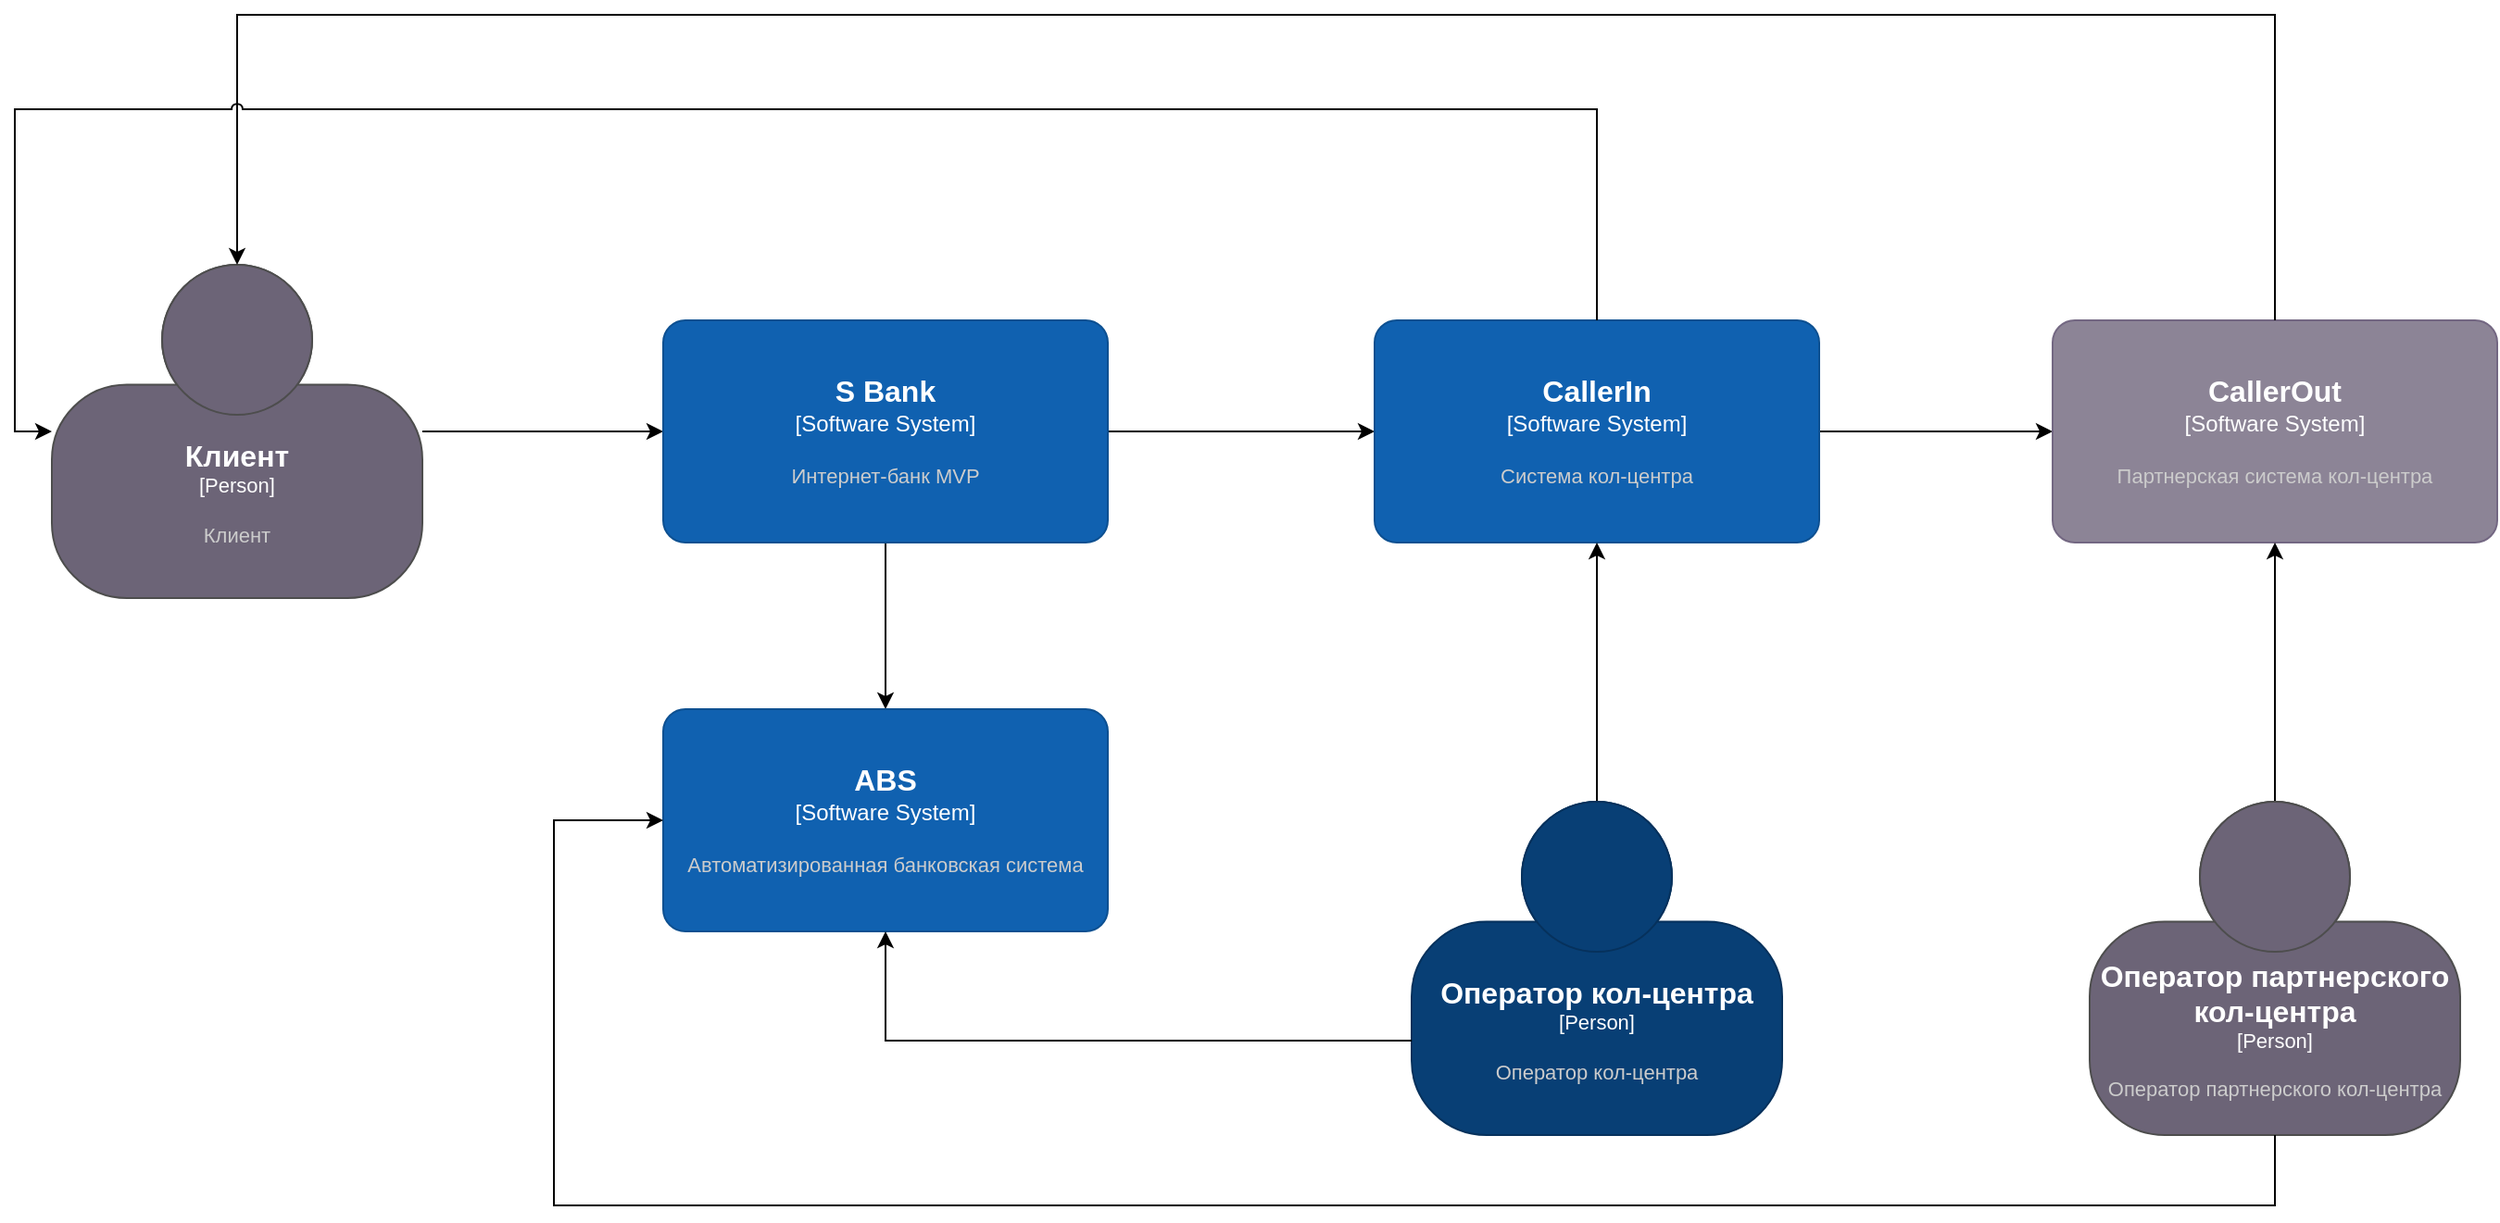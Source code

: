 <mxfile version="25.0.3" pages="2">
  <diagram id="eJgpAvIxy71V8VpdQ7yk" name="С4 Context">
    <mxGraphModel dx="2607" dy="1418" grid="0" gridSize="10" guides="1" tooltips="1" connect="1" arrows="1" fold="1" page="1" pageScale="1" pageWidth="1169" pageHeight="827" background="#ffffff" math="0" shadow="0">
      <root>
        <mxCell id="0" />
        <mxCell id="1" parent="0" />
        <mxCell id="ek_lIqK_Fj-R0odOr8nl-2" style="edgeStyle=orthogonalEdgeStyle;rounded=0;orthogonalLoop=1;jettySize=auto;html=1;" parent="1" source="AmkgMGX3RY7zs_rL6krD-1" target="ek_lIqK_Fj-R0odOr8nl-1" edge="1">
          <mxGeometry relative="1" as="geometry" />
        </mxCell>
        <object placeholders="1" c4Name="Клиент" c4Type="Person" c4Description="Клиент" label="&lt;font style=&quot;font-size: 16px&quot;&gt;&lt;b&gt;%c4Name%&lt;/b&gt;&lt;/font&gt;&lt;div&gt;[%c4Type%]&lt;/div&gt;&lt;br&gt;&lt;div&gt;&lt;font style=&quot;font-size: 11px&quot;&gt;&lt;font color=&quot;#cccccc&quot;&gt;%c4Description%&lt;/font&gt;&lt;/div&gt;" id="AmkgMGX3RY7zs_rL6krD-1">
          <mxCell style="html=1;fontSize=11;dashed=0;whiteSpace=wrap;fillColor=#6C6477;strokeColor=#4D4D4D;fontColor=#ffffff;shape=mxgraph.c4.person2;align=center;metaEdit=1;points=[[0.5,0,0],[1,0.5,0],[1,0.75,0],[0.75,1,0],[0.5,1,0],[0.25,1,0],[0,0.75,0],[0,0.5,0]];resizable=0;verticalAlign=middle;fontFamily=Helvetica;" parent="1" vertex="1">
            <mxGeometry x="920" y="270" width="200" height="180" as="geometry" />
          </mxCell>
        </object>
        <mxCell id="ek_lIqK_Fj-R0odOr8nl-4" style="edgeStyle=orthogonalEdgeStyle;rounded=0;orthogonalLoop=1;jettySize=auto;html=1;" parent="1" source="ek_lIqK_Fj-R0odOr8nl-1" target="ek_lIqK_Fj-R0odOr8nl-3" edge="1">
          <mxGeometry relative="1" as="geometry" />
        </mxCell>
        <mxCell id="31WPN2-sDb8kRXrYMl3t-5" style="edgeStyle=orthogonalEdgeStyle;rounded=0;orthogonalLoop=1;jettySize=auto;html=1;" parent="1" source="ek_lIqK_Fj-R0odOr8nl-1" target="31WPN2-sDb8kRXrYMl3t-4" edge="1">
          <mxGeometry relative="1" as="geometry" />
        </mxCell>
        <object placeholders="1" c4Name="S Bank" c4Type="Software System" c4Description="Интернет-банк MVP" label="&lt;font style=&quot;font-size: 16px&quot;&gt;&lt;b&gt;%c4Name%&lt;/b&gt;&lt;/font&gt;&lt;div&gt;[%c4Type%]&lt;/div&gt;&lt;br&gt;&lt;div&gt;&lt;font style=&quot;font-size: 11px&quot;&gt;&lt;font color=&quot;#cccccc&quot;&gt;%c4Description%&lt;/font&gt;&lt;/div&gt;" id="ek_lIqK_Fj-R0odOr8nl-1">
          <mxCell style="rounded=1;whiteSpace=wrap;html=1;labelBackgroundColor=none;fillColor=#1061B0;fontColor=#ffffff;align=center;arcSize=10;strokeColor=#0D5091;metaEdit=1;resizable=0;points=[[0.25,0,0],[0.5,0,0],[0.75,0,0],[1,0.25,0],[1,0.5,0],[1,0.75,0],[0.75,1,0],[0.5,1,0],[0.25,1,0],[0,0.75,0],[0,0.5,0],[0,0.25,0]];" parent="1" vertex="1">
            <mxGeometry x="1250" y="300" width="240" height="120" as="geometry" />
          </mxCell>
        </object>
        <mxCell id="31WPN2-sDb8kRXrYMl3t-2" style="edgeStyle=orthogonalEdgeStyle;rounded=0;orthogonalLoop=1;jettySize=auto;html=1;" parent="1" source="ek_lIqK_Fj-R0odOr8nl-3" target="31WPN2-sDb8kRXrYMl3t-1" edge="1">
          <mxGeometry relative="1" as="geometry" />
        </mxCell>
        <object placeholders="1" c4Name="CallerIn" c4Type="Software System" c4Description="Система кол-центра" label="&lt;font style=&quot;font-size: 16px&quot;&gt;&lt;b&gt;%c4Name%&lt;/b&gt;&lt;/font&gt;&lt;div&gt;[%c4Type%]&lt;/div&gt;&lt;br&gt;&lt;div&gt;&lt;font style=&quot;font-size: 11px&quot;&gt;&lt;font color=&quot;#cccccc&quot;&gt;%c4Description%&lt;/font&gt;&lt;/div&gt;" id="ek_lIqK_Fj-R0odOr8nl-3">
          <mxCell style="rounded=1;whiteSpace=wrap;html=1;labelBackgroundColor=none;fillColor=#1061B0;fontColor=#ffffff;align=center;arcSize=10;strokeColor=#0D5091;metaEdit=1;resizable=0;points=[[0.25,0,0],[0.5,0,0],[0.75,0,0],[1,0.25,0],[1,0.5,0],[1,0.75,0],[0.75,1,0],[0.5,1,0],[0.25,1,0],[0,0.75,0],[0,0.5,0],[0,0.25,0]];" parent="1" vertex="1">
            <mxGeometry x="1634" y="300" width="240" height="120" as="geometry" />
          </mxCell>
        </object>
        <object placeholders="1" c4Name="CallerOut" c4Type="Software System" c4Description="Партнерская система кол-центра" label="&lt;font style=&quot;font-size: 16px&quot;&gt;&lt;b&gt;%c4Name%&lt;/b&gt;&lt;/font&gt;&lt;div&gt;[%c4Type%]&lt;/div&gt;&lt;br&gt;&lt;div&gt;&lt;font style=&quot;font-size: 11px&quot;&gt;&lt;font color=&quot;#cccccc&quot;&gt;%c4Description%&lt;/font&gt;&lt;/div&gt;" id="31WPN2-sDb8kRXrYMl3t-1">
          <mxCell style="rounded=1;whiteSpace=wrap;html=1;labelBackgroundColor=none;fillColor=#8C8496;fontColor=#ffffff;align=center;arcSize=10;strokeColor=#736782;metaEdit=1;resizable=0;points=[[0.25,0,0],[0.5,0,0],[0.75,0,0],[1,0.25,0],[1,0.5,0],[1,0.75,0],[0.75,1,0],[0.5,1,0],[0.25,1,0],[0,0.75,0],[0,0.5,0],[0,0.25,0]];" parent="1" vertex="1">
            <mxGeometry x="2000" y="300" width="240" height="120" as="geometry" />
          </mxCell>
        </object>
        <mxCell id="31WPN2-sDb8kRXrYMl3t-3" style="edgeStyle=orthogonalEdgeStyle;rounded=0;orthogonalLoop=1;jettySize=auto;html=1;entryX=0.5;entryY=0;entryDx=0;entryDy=0;entryPerimeter=0;" parent="1" source="31WPN2-sDb8kRXrYMl3t-1" target="AmkgMGX3RY7zs_rL6krD-1" edge="1">
          <mxGeometry relative="1" as="geometry">
            <Array as="points">
              <mxPoint x="2120" y="135" />
              <mxPoint x="1020" y="135" />
            </Array>
          </mxGeometry>
        </mxCell>
        <object placeholders="1" c4Name="ABS" c4Type="Software System" c4Description="Автоматизированная банковская система" label="&lt;font style=&quot;font-size: 16px&quot;&gt;&lt;b&gt;%c4Name%&lt;/b&gt;&lt;/font&gt;&lt;div&gt;[%c4Type%]&lt;/div&gt;&lt;br&gt;&lt;div&gt;&lt;font style=&quot;font-size: 11px&quot;&gt;&lt;font color=&quot;#cccccc&quot;&gt;%c4Description%&lt;/font&gt;&lt;/div&gt;" id="31WPN2-sDb8kRXrYMl3t-4">
          <mxCell style="rounded=1;whiteSpace=wrap;html=1;labelBackgroundColor=none;fillColor=#1061B0;fontColor=#ffffff;align=center;arcSize=10;strokeColor=#0D5091;metaEdit=1;resizable=0;points=[[0.25,0,0],[0.5,0,0],[0.75,0,0],[1,0.25,0],[1,0.5,0],[1,0.75,0],[0.75,1,0],[0.5,1,0],[0.25,1,0],[0,0.75,0],[0,0.5,0],[0,0.25,0]];" parent="1" vertex="1">
            <mxGeometry x="1250" y="510" width="240" height="120" as="geometry" />
          </mxCell>
        </object>
        <mxCell id="vaJRBuLgR6r0PHMK3RCd-4" style="edgeStyle=orthogonalEdgeStyle;rounded=0;orthogonalLoop=1;jettySize=auto;html=1;" parent="1" source="vaJRBuLgR6r0PHMK3RCd-1" target="31WPN2-sDb8kRXrYMl3t-1" edge="1">
          <mxGeometry relative="1" as="geometry" />
        </mxCell>
        <object placeholders="1" c4Name="Оператор партнерского кол-центра" c4Type="Person" c4Description="Оператор партнерского кол-центра" label="&lt;font style=&quot;font-size: 16px&quot;&gt;&lt;b&gt;%c4Name%&lt;/b&gt;&lt;/font&gt;&lt;div&gt;[%c4Type%]&lt;/div&gt;&lt;br&gt;&lt;div&gt;&lt;font style=&quot;font-size: 11px&quot;&gt;&lt;font color=&quot;#cccccc&quot;&gt;%c4Description%&lt;/font&gt;&lt;/div&gt;" id="vaJRBuLgR6r0PHMK3RCd-1">
          <mxCell style="html=1;fontSize=11;dashed=0;whiteSpace=wrap;fillColor=#6C6477;strokeColor=#4D4D4D;fontColor=#ffffff;shape=mxgraph.c4.person2;align=center;metaEdit=1;points=[[0.5,0,0],[1,0.5,0],[1,0.75,0],[0.75,1,0],[0.5,1,0],[0.25,1,0],[0,0.75,0],[0,0.5,0]];resizable=0;" parent="1" vertex="1">
            <mxGeometry x="2020" y="560" width="200" height="180" as="geometry" />
          </mxCell>
        </object>
        <mxCell id="vaJRBuLgR6r0PHMK3RCd-3" style="edgeStyle=orthogonalEdgeStyle;rounded=0;orthogonalLoop=1;jettySize=auto;html=1;" parent="1" source="vaJRBuLgR6r0PHMK3RCd-2" target="ek_lIqK_Fj-R0odOr8nl-3" edge="1">
          <mxGeometry relative="1" as="geometry" />
        </mxCell>
        <object placeholders="1" c4Name="Оператор кол-центра" c4Type="Person" c4Description="Оператор кол-центра" label="&lt;font style=&quot;font-size: 16px&quot;&gt;&lt;b&gt;%c4Name%&lt;/b&gt;&lt;/font&gt;&lt;div&gt;[%c4Type%]&lt;/div&gt;&lt;br&gt;&lt;div&gt;&lt;font style=&quot;font-size: 11px&quot;&gt;&lt;font color=&quot;#cccccc&quot;&gt;%c4Description%&lt;/font&gt;&lt;/div&gt;" id="vaJRBuLgR6r0PHMK3RCd-2">
          <mxCell style="html=1;fontSize=11;dashed=0;whiteSpace=wrap;fillColor=#083F75;strokeColor=#06315C;fontColor=#ffffff;shape=mxgraph.c4.person2;align=center;metaEdit=1;points=[[0.5,0,0],[1,0.5,0],[1,0.75,0],[0.75,1,0],[0.5,1,0],[0.25,1,0],[0,0.75,0],[0,0.5,0]];resizable=0;" parent="1" vertex="1">
            <mxGeometry x="1654" y="560" width="200" height="180" as="geometry" />
          </mxCell>
        </object>
        <mxCell id="sd7b0zZXdWkLXsvbmfP5-1" style="edgeStyle=orthogonalEdgeStyle;rounded=0;orthogonalLoop=1;jettySize=auto;html=1;entryX=0;entryY=0.5;entryDx=0;entryDy=0;entryPerimeter=0;jumpStyle=arc;" edge="1" parent="1" source="ek_lIqK_Fj-R0odOr8nl-3" target="AmkgMGX3RY7zs_rL6krD-1">
          <mxGeometry relative="1" as="geometry">
            <Array as="points">
              <mxPoint x="1754" y="186" />
              <mxPoint x="900" y="186" />
              <mxPoint x="900" y="360" />
            </Array>
          </mxGeometry>
        </mxCell>
        <mxCell id="sd7b0zZXdWkLXsvbmfP5-2" style="edgeStyle=orthogonalEdgeStyle;rounded=0;orthogonalLoop=1;jettySize=auto;html=1;entryX=0.5;entryY=1;entryDx=0;entryDy=0;entryPerimeter=0;" edge="1" parent="1" source="vaJRBuLgR6r0PHMK3RCd-2" target="31WPN2-sDb8kRXrYMl3t-4">
          <mxGeometry relative="1" as="geometry">
            <Array as="points">
              <mxPoint x="1370" y="689" />
            </Array>
          </mxGeometry>
        </mxCell>
        <mxCell id="sd7b0zZXdWkLXsvbmfP5-3" style="edgeStyle=orthogonalEdgeStyle;rounded=0;orthogonalLoop=1;jettySize=auto;html=1;entryX=0;entryY=0.5;entryDx=0;entryDy=0;entryPerimeter=0;" edge="1" parent="1" source="vaJRBuLgR6r0PHMK3RCd-1" target="31WPN2-sDb8kRXrYMl3t-4">
          <mxGeometry relative="1" as="geometry">
            <Array as="points">
              <mxPoint x="2120" y="778" />
              <mxPoint x="1191" y="778" />
              <mxPoint x="1191" y="570" />
            </Array>
          </mxGeometry>
        </mxCell>
      </root>
    </mxGraphModel>
  </diagram>
  <diagram id="OMUIo602cuFMZKdUsqkr" name="C4 Container">
    <mxGraphModel dx="2049" dy="1114" grid="0" gridSize="10" guides="1" tooltips="1" connect="1" arrows="1" fold="1" page="1" pageScale="1" pageWidth="1169" pageHeight="827" background="#ffffff" math="0" shadow="0">
      <root>
        <mxCell id="0" />
        <mxCell id="1" parent="0" />
        <mxCell id="36ZMxoNLzsap-zqNa2Kt-2" value="&lt;b&gt;S Bank&lt;br&gt;Интернет банк MVP&lt;br&gt;&lt;br&gt;&lt;br&gt;&lt;br&gt;&lt;br&gt;&lt;br&gt;&lt;br&gt;&lt;br&gt;&lt;br&gt;&lt;br&gt;&lt;br&gt;&lt;br&gt;&lt;br&gt;&lt;br&gt;&lt;br&gt;&lt;br&gt;&lt;br&gt;&lt;br&gt;&lt;br&gt;&lt;br&gt;&lt;br&gt;&lt;br&gt;&lt;br&gt;&lt;br&gt;&lt;br&gt;&lt;br&gt;&lt;br&gt;&lt;br&gt;&lt;br&gt;&lt;br&gt;&lt;br&gt;&lt;br&gt;&lt;br&gt;&lt;br&gt;&lt;br&gt;&lt;/b&gt;&lt;div&gt;&lt;br&gt;&lt;/div&gt;" style="rounded=1;whiteSpace=wrap;html=1;fillColor=none;dashed=1;dashPattern=8 8;" parent="1" vertex="1">
          <mxGeometry x="380" y="90" width="630" height="560" as="geometry" />
        </mxCell>
        <mxCell id="d4BKKFeaKoIOlTn5qkE--2" value="&lt;b&gt;ABS&lt;br&gt;Автоматизированная банковская система&lt;br&gt;&lt;br&gt;&lt;br&gt;&lt;br&gt;&lt;br&gt;&lt;br&gt;&lt;br&gt;&lt;br&gt;&lt;br&gt;&lt;br&gt;&lt;br&gt;&lt;br&gt;&lt;br&gt;&lt;/b&gt;&lt;div&gt;&lt;br&gt;&lt;/div&gt;" style="rounded=1;whiteSpace=wrap;html=1;fillColor=none;dashed=1;dashPattern=8 8;" parent="1" vertex="1">
          <mxGeometry x="370" y="690" width="630" height="230" as="geometry" />
        </mxCell>
        <mxCell id="lFTZztKEGn4LAFF7qIYP-13" style="edgeStyle=orthogonalEdgeStyle;rounded=0;orthogonalLoop=1;jettySize=auto;html=1;" parent="1" source="36ZMxoNLzsap-zqNa2Kt-1" target="36ZMxoNLzsap-zqNa2Kt-3" edge="1">
          <mxGeometry relative="1" as="geometry" />
        </mxCell>
        <mxCell id="lFTZztKEGn4LAFF7qIYP-14" value="Посетил сайт" style="edgeLabel;html=1;align=center;verticalAlign=middle;resizable=0;points=[];" parent="lFTZztKEGn4LAFF7qIYP-13" vertex="1" connectable="0">
          <mxGeometry x="-0.231" y="1" relative="1" as="geometry">
            <mxPoint as="offset" />
          </mxGeometry>
        </mxCell>
        <object placeholders="1" c4Name="Клиент" c4Type="Person" c4Description="Клиент" label="&lt;font style=&quot;font-size: 16px&quot;&gt;&lt;b&gt;%c4Name%&lt;/b&gt;&lt;/font&gt;&lt;div&gt;[%c4Type%]&lt;/div&gt;&lt;br&gt;&lt;div&gt;&lt;font style=&quot;font-size: 11px&quot;&gt;&lt;font color=&quot;#cccccc&quot;&gt;%c4Description%&lt;/font&gt;&lt;/div&gt;" id="36ZMxoNLzsap-zqNa2Kt-1">
          <mxCell style="html=1;fontSize=11;dashed=0;whiteSpace=wrap;fillColor=#6C6477;strokeColor=#4D4D4D;fontColor=#ffffff;shape=mxgraph.c4.person2;align=center;metaEdit=1;points=[[0.5,0,0],[1,0.5,0],[1,0.75,0],[0.75,1,0],[0.5,1,0],[0.25,1,0],[0,0.75,0],[0,0.5,0]];resizable=0;verticalAlign=middle;fontFamily=Helvetica;" parent="1" vertex="1">
            <mxGeometry x="70" y="150" width="200" height="180" as="geometry" />
          </mxCell>
        </object>
        <mxCell id="lFTZztKEGn4LAFF7qIYP-8" style="edgeStyle=orthogonalEdgeStyle;rounded=0;orthogonalLoop=1;jettySize=auto;html=1;" parent="1" source="36ZMxoNLzsap-zqNa2Kt-3" target="gUF3Cjj0eNMBE_CDJl9e-1" edge="1">
          <mxGeometry relative="1" as="geometry" />
        </mxCell>
        <mxCell id="fx7Z8EhMk1Fwf7Ar_maL-2" value="Запрос&lt;br&gt;данных&lt;br&gt;&lt;b&gt;[REST]&lt;/b&gt;" style="edgeLabel;html=1;align=center;verticalAlign=middle;resizable=0;points=[];" parent="lFTZztKEGn4LAFF7qIYP-8" vertex="1" connectable="0">
          <mxGeometry x="-0.099" y="-1" relative="1" as="geometry">
            <mxPoint as="offset" />
          </mxGeometry>
        </mxCell>
        <mxCell id="lFTZztKEGn4LAFF7qIYP-9" style="edgeStyle=orthogonalEdgeStyle;rounded=0;orthogonalLoop=1;jettySize=auto;html=1;" parent="1" source="36ZMxoNLzsap-zqNa2Kt-3" target="gUF3Cjj0eNMBE_CDJl9e-2" edge="1">
          <mxGeometry relative="1" as="geometry" />
        </mxCell>
        <mxCell id="fx7Z8EhMk1Fwf7Ar_maL-3" value="Запрос&lt;br&gt;данных&lt;br&gt;&lt;b&gt;[REST]&lt;/b&gt;" style="edgeLabel;html=1;align=center;verticalAlign=middle;resizable=0;points=[];" parent="lFTZztKEGn4LAFF7qIYP-9" vertex="1" connectable="0">
          <mxGeometry x="-0.388" relative="1" as="geometry">
            <mxPoint as="offset" />
          </mxGeometry>
        </mxCell>
        <object placeholders="1" c4Name="s-bank-web" c4Type="Container" c4Technology="ASP.NET MVC 4.5 (View)" c4Description="Веб-приложение" label="&lt;font style=&quot;font-size: 16px&quot;&gt;&lt;b&gt;%c4Name%&lt;/b&gt;&lt;/font&gt;&lt;div&gt;[%c4Type%:&amp;nbsp;%c4Technology%]&lt;/div&gt;&lt;br&gt;&lt;div&gt;&lt;font style=&quot;font-size: 11px&quot;&gt;&lt;font color=&quot;#E6E6E6&quot;&gt;%c4Description%&lt;/font&gt;&lt;/div&gt;" id="36ZMxoNLzsap-zqNa2Kt-3">
          <mxCell style="shape=mxgraph.c4.webBrowserContainer2;whiteSpace=wrap;html=1;boundedLbl=1;rounded=0;labelBackgroundColor=none;strokeColor=#118ACD;fillColor=#23A2D9;strokeColor=#118ACD;strokeColor2=#0E7DAD;fontSize=12;fontColor=#ffffff;align=center;metaEdit=1;points=[[0.5,0,0],[1,0.25,0],[1,0.5,0],[1,0.75,0],[0.5,1,0],[0,0.75,0],[0,0.5,0],[0,0.25,0]];resizable=0;" parent="1" vertex="1">
            <mxGeometry x="410" y="160" width="240" height="160" as="geometry" />
          </mxCell>
        </object>
        <mxCell id="lFTZztKEGn4LAFF7qIYP-7" style="edgeStyle=orthogonalEdgeStyle;rounded=0;orthogonalLoop=1;jettySize=auto;html=1;" parent="1" source="gUF3Cjj0eNMBE_CDJl9e-1" target="d4BKKFeaKoIOlTn5qkE--1" edge="1">
          <mxGeometry relative="1" as="geometry" />
        </mxCell>
        <mxCell id="lFTZztKEGn4LAFF7qIYP-11" style="edgeStyle=orthogonalEdgeStyle;rounded=0;orthogonalLoop=1;jettySize=auto;html=1;entryX=0.5;entryY=0;entryDx=0;entryDy=0;entryPerimeter=0;" parent="1" source="gUF3Cjj0eNMBE_CDJl9e-1" target="d4BKKFeaKoIOlTn5qkE--6" edge="1">
          <mxGeometry relative="1" as="geometry">
            <Array as="points">
              <mxPoint x="1050" y="280" />
              <mxPoint x="1050" y="670" />
              <mxPoint x="870" y="670" />
            </Array>
          </mxGeometry>
        </mxCell>
        <mxCell id="TA6mo7S64TYb2kDHvBJo-2" value="Запрос&lt;br&gt;&lt;b&gt;[JDBC]&lt;/b&gt;" style="edgeLabel;html=1;align=center;verticalAlign=middle;resizable=0;points=[];" parent="lFTZztKEGn4LAFF7qIYP-11" vertex="1" connectable="0">
          <mxGeometry x="-0.299" relative="1" as="geometry">
            <mxPoint as="offset" />
          </mxGeometry>
        </mxCell>
        <object placeholders="1" c4Name="s-bank-app" c4Type="Container" c4Technology="ASP.NET MVC 4.5" c4Description="Интернет-банк" label="&lt;font style=&quot;font-size: 16px&quot;&gt;&lt;b&gt;%c4Name%&lt;/b&gt;&lt;/font&gt;&lt;div&gt;[%c4Type%: %c4Technology%]&lt;/div&gt;&lt;br&gt;&lt;div&gt;&lt;font style=&quot;font-size: 11px&quot;&gt;&lt;font color=&quot;#E6E6E6&quot;&gt;%c4Description%&lt;/font&gt;&lt;/div&gt;" id="gUF3Cjj0eNMBE_CDJl9e-1">
          <mxCell style="rounded=1;whiteSpace=wrap;html=1;fontSize=11;labelBackgroundColor=none;fillColor=#23A2D9;fontColor=#ffffff;align=center;arcSize=10;strokeColor=#0E7DAD;metaEdit=1;resizable=0;points=[[0.25,0,0],[0.5,0,0],[0.75,0,0],[1,0.25,0],[1,0.5,0],[1,0.75,0],[0.75,1,0],[0.5,1,0],[0.25,1,0],[0,0.75,0],[0,0.5,0],[0,0.25,0]];" parent="1" vertex="1">
            <mxGeometry x="730" y="180" width="240" height="120" as="geometry" />
          </mxCell>
        </object>
        <object placeholders="1" c4Name="s-bank-mvp-app" c4Type="Container" c4Technology="ASP.NET MVC 4.5" c4Description="MVP функционал" label="&lt;font style=&quot;font-size: 16px&quot;&gt;&lt;b&gt;%c4Name%&lt;/b&gt;&lt;/font&gt;&lt;div&gt;[%c4Type%: %c4Technology%]&lt;/div&gt;&lt;br&gt;&lt;div&gt;&lt;font style=&quot;font-size: 11px&quot;&gt;&lt;font color=&quot;#E6E6E6&quot;&gt;%c4Description%&lt;/font&gt;&lt;/div&gt;" id="gUF3Cjj0eNMBE_CDJl9e-2">
          <mxCell style="rounded=1;whiteSpace=wrap;html=1;fontSize=11;labelBackgroundColor=none;fillColor=#23A2D9;fontColor=#ffffff;align=center;arcSize=10;strokeColor=#0E7DAD;metaEdit=1;resizable=0;points=[[0.25,0,0],[0.5,0,0],[0.75,0,0],[1,0.25,0],[1,0.5,0],[1,0.75,0],[0.75,1,0],[0.5,1,0],[0.25,1,0],[0,0.75,0],[0,0.5,0],[0,0.25,0]];" parent="1" vertex="1">
            <mxGeometry x="410" y="460" width="240" height="120" as="geometry" />
          </mxCell>
        </object>
        <object placeholders="1" c4Name="s-bank-db" c4Type="Container" c4Technology="MS SQL" c4Description="База данных S Bank" label="&lt;font style=&quot;font-size: 14px&quot;&gt;&lt;b&gt;%c4Name%&lt;/b&gt;&lt;/font&gt;&lt;div&gt;[%c4Type%:&amp;nbsp;%c4Technology%]&lt;/div&gt;&lt;br&gt;&lt;div&gt;&lt;font style=&quot;font-size: 11px&quot;&gt;&lt;font color=&quot;#E6E6E6&quot;&gt;%c4Description%&lt;/font&gt;&lt;/div&gt;" id="d4BKKFeaKoIOlTn5qkE--1">
          <mxCell style="shape=cylinder3;size=15;whiteSpace=wrap;html=1;boundedLbl=1;rounded=0;labelBackgroundColor=none;fillColor=#23A2D9;fontSize=12;fontColor=#ffffff;align=center;strokeColor=#0E7DAD;metaEdit=1;points=[[0.5,0,0],[1,0.25,0],[1,0.5,0],[1,0.75,0],[0.5,1,0],[0,0.75,0],[0,0.5,0],[0,0.25,0]];resizable=0;" parent="1" vertex="1">
            <mxGeometry x="730" y="460" width="240" height="120" as="geometry" />
          </mxCell>
        </object>
        <object placeholders="1" c4Name="abs-monolith-app" c4Type="Container" c4Technology="Container: Delphi" c4Description="Автоматизированная банковская система (монолит)" label="&lt;font style=&quot;font-size: 16px&quot;&gt;&lt;b&gt;%c4Name%&lt;/b&gt;&lt;/font&gt;&lt;div&gt;[%c4Type%: %c4Technology%]&lt;/div&gt;&lt;br&gt;&lt;div&gt;&lt;font style=&quot;font-size: 11px&quot;&gt;&lt;font color=&quot;#E6E6E6&quot;&gt;%c4Description%&lt;/font&gt;&lt;/div&gt;" id="d4BKKFeaKoIOlTn5qkE--5">
          <mxCell style="rounded=1;whiteSpace=wrap;html=1;fontSize=11;labelBackgroundColor=none;fillColor=#23A2D9;fontColor=#ffffff;align=center;arcSize=10;strokeColor=#0E7DAD;metaEdit=1;resizable=0;points=[[0.25,0,0],[0.5,0,0],[0.75,0,0],[1,0.25,0],[1,0.5,0],[1,0.75,0],[0.75,1,0],[0.5,1,0],[0.25,1,0],[0,0.75,0],[0,0.5,0],[0,0.25,0]];" parent="1" vertex="1">
            <mxGeometry x="410" y="770" width="240" height="120" as="geometry" />
          </mxCell>
        </object>
        <object placeholders="1" c4Name="abs-monolith-db" c4Type="Container" c4Technology="Oracle DB" c4Description="База данных для АБС" label="&lt;font style=&quot;font-size: 14px&quot;&gt;&lt;b&gt;%c4Name%&lt;/b&gt;&lt;/font&gt;&lt;div&gt;[%c4Type%:&amp;nbsp;%c4Technology%]&lt;/div&gt;&lt;br&gt;&lt;div&gt;&lt;font style=&quot;font-size: 11px&quot;&gt;&lt;font color=&quot;#E6E6E6&quot;&gt;%c4Description%&lt;/font&gt;&lt;/div&gt;" id="d4BKKFeaKoIOlTn5qkE--6">
          <mxCell style="shape=cylinder3;size=15;whiteSpace=wrap;html=1;boundedLbl=1;rounded=0;labelBackgroundColor=none;fillColor=#23A2D9;fontSize=12;fontColor=#ffffff;align=center;strokeColor=#0E7DAD;metaEdit=1;points=[[0.5,0,0],[1,0.25,0],[1,0.5,0],[1,0.75,0],[0.5,1,0],[0,0.75,0],[0,0.5,0],[0,0.25,0]];resizable=0;" parent="1" vertex="1">
            <mxGeometry x="750" y="770" width="240" height="120" as="geometry" />
          </mxCell>
        </object>
        <mxCell id="lFTZztKEGn4LAFF7qIYP-6" style="edgeStyle=orthogonalEdgeStyle;rounded=0;orthogonalLoop=1;jettySize=auto;html=1;" parent="1" source="N4rdnIkBMITADrK4KZKK-1" target="gUF3Cjj0eNMBE_CDJl9e-1" edge="1">
          <mxGeometry relative="1" as="geometry" />
        </mxCell>
        <mxCell id="Tgi0bcWMy9gQJKvnz2Tk-1" value="Запрос &lt;br&gt;для нотификации&lt;br&gt;&lt;b&gt;[REST]&lt;/b&gt;" style="edgeLabel;html=1;align=center;verticalAlign=middle;resizable=0;points=[];" parent="lFTZztKEGn4LAFF7qIYP-6" vertex="1" connectable="0">
          <mxGeometry x="0.187" y="-2" relative="1" as="geometry">
            <mxPoint as="offset" />
          </mxGeometry>
        </mxCell>
        <object placeholders="1" c4Name="CallerIn" c4Type="Software System" c4Description="Система кол-центра" label="&lt;font style=&quot;font-size: 16px&quot;&gt;&lt;b&gt;%c4Name%&lt;/b&gt;&lt;/font&gt;&lt;div&gt;[%c4Type%]&lt;/div&gt;&lt;br&gt;&lt;div&gt;&lt;font style=&quot;font-size: 11px&quot;&gt;&lt;font color=&quot;#cccccc&quot;&gt;%c4Description%&lt;/font&gt;&lt;/div&gt;" id="N4rdnIkBMITADrK4KZKK-1">
          <mxCell style="rounded=1;whiteSpace=wrap;html=1;labelBackgroundColor=none;fillColor=#1061B0;fontColor=#ffffff;align=center;arcSize=10;strokeColor=#0D5091;metaEdit=1;resizable=0;points=[[0.25,0,0],[0.5,0,0],[0.75,0,0],[1,0.25,0],[1,0.5,0],[1,0.75,0],[0.75,1,0],[0.5,1,0],[0.25,1,0],[0,0.75,0],[0,0.5,0],[0,0.25,0]];" parent="1" vertex="1">
            <mxGeometry x="1080" y="180" width="240" height="120" as="geometry" />
          </mxCell>
        </object>
        <object placeholders="1" c4Name="CallerOut" c4Type="Software System" c4Description="Партнерская система кол-центра" label="&lt;font style=&quot;font-size: 16px&quot;&gt;&lt;b&gt;%c4Name%&lt;/b&gt;&lt;/font&gt;&lt;div&gt;[%c4Type%]&lt;/div&gt;&lt;br&gt;&lt;div&gt;&lt;font style=&quot;font-size: 11px&quot;&gt;&lt;font color=&quot;#cccccc&quot;&gt;%c4Description%&lt;/font&gt;&lt;/div&gt;" id="N4rdnIkBMITADrK4KZKK-2">
          <mxCell style="rounded=1;whiteSpace=wrap;html=1;labelBackgroundColor=none;fillColor=#8C8496;fontColor=#ffffff;align=center;arcSize=10;strokeColor=#736782;metaEdit=1;resizable=0;points=[[0.25,0,0],[0.5,0,0],[0.75,0,0],[1,0.25,0],[1,0.5,0],[1,0.75,0],[0.75,1,0],[0.5,1,0],[0.25,1,0],[0,0.75,0],[0,0.5,0],[0,0.25,0]];" parent="1" vertex="1">
            <mxGeometry x="1722" y="180" width="240" height="120" as="geometry" />
          </mxCell>
        </object>
        <mxCell id="lFTZztKEGn4LAFF7qIYP-4" style="edgeStyle=orthogonalEdgeStyle;rounded=0;orthogonalLoop=1;jettySize=auto;html=1;" parent="1" source="lFTZztKEGn4LAFF7qIYP-1" target="N4rdnIkBMITADrK4KZKK-2" edge="1">
          <mxGeometry relative="1" as="geometry" />
        </mxCell>
        <mxCell id="Tgi0bcWMy9gQJKvnz2Tk-3" value="Обращение" style="edgeLabel;html=1;align=center;verticalAlign=middle;resizable=0;points=[];" parent="lFTZztKEGn4LAFF7qIYP-4" vertex="1" connectable="0">
          <mxGeometry x="-0.022" y="-4" relative="1" as="geometry">
            <mxPoint as="offset" />
          </mxGeometry>
        </mxCell>
        <object placeholders="1" c4Name="Оператор партнерского кол-центра" c4Type="Person" c4Description="Оператор партнерского кол-центра" label="&lt;font style=&quot;font-size: 16px&quot;&gt;&lt;b&gt;%c4Name%&lt;/b&gt;&lt;/font&gt;&lt;div&gt;[%c4Type%]&lt;/div&gt;&lt;br&gt;&lt;div&gt;&lt;font style=&quot;font-size: 11px&quot;&gt;&lt;font color=&quot;#cccccc&quot;&gt;%c4Description%&lt;/font&gt;&lt;/div&gt;" id="lFTZztKEGn4LAFF7qIYP-1">
          <mxCell style="html=1;fontSize=11;dashed=0;whiteSpace=wrap;fillColor=#6C6477;strokeColor=#4D4D4D;fontColor=#ffffff;shape=mxgraph.c4.person2;align=center;metaEdit=1;points=[[0.5,0,0],[1,0.5,0],[1,0.75,0],[0.75,1,0],[0.5,1,0],[0.25,1,0],[0,0.75,0],[0,0.5,0]];resizable=0;" parent="1" vertex="1">
            <mxGeometry x="1742" y="440" width="200" height="180" as="geometry" />
          </mxCell>
        </object>
        <mxCell id="lFTZztKEGn4LAFF7qIYP-3" style="edgeStyle=orthogonalEdgeStyle;rounded=0;orthogonalLoop=1;jettySize=auto;html=1;" parent="1" source="lFTZztKEGn4LAFF7qIYP-2" target="N4rdnIkBMITADrK4KZKK-1" edge="1">
          <mxGeometry relative="1" as="geometry" />
        </mxCell>
        <mxCell id="fx7Z8EhMk1Fwf7Ar_maL-1" value="Обращение" style="edgeLabel;html=1;align=center;verticalAlign=middle;resizable=0;points=[];" parent="lFTZztKEGn4LAFF7qIYP-3" vertex="1" connectable="0">
          <mxGeometry x="-0.035" y="1" relative="1" as="geometry">
            <mxPoint as="offset" />
          </mxGeometry>
        </mxCell>
        <object placeholders="1" c4Name="Оператор кол-центра" c4Type="Person" c4Description="Оператор кол-центра" label="&lt;font style=&quot;font-size: 16px&quot;&gt;&lt;b&gt;%c4Name%&lt;/b&gt;&lt;/font&gt;&lt;div&gt;[%c4Type%]&lt;/div&gt;&lt;br&gt;&lt;div&gt;&lt;font style=&quot;font-size: 11px&quot;&gt;&lt;font color=&quot;#cccccc&quot;&gt;%c4Description%&lt;/font&gt;&lt;/div&gt;" id="lFTZztKEGn4LAFF7qIYP-2">
          <mxCell style="html=1;fontSize=11;dashed=0;whiteSpace=wrap;fillColor=#083F75;strokeColor=#06315C;fontColor=#ffffff;shape=mxgraph.c4.person2;align=center;metaEdit=1;points=[[0.5,0,0],[1,0.5,0],[1,0.75,0],[0.75,1,0],[0.5,1,0],[0.25,1,0],[0,0.75,0],[0,0.5,0]];resizable=0;" parent="1" vertex="1">
            <mxGeometry x="1100" y="440" width="200" height="180" as="geometry" />
          </mxCell>
        </object>
        <mxCell id="lFTZztKEGn4LAFF7qIYP-10" style="edgeStyle=orthogonalEdgeStyle;rounded=0;orthogonalLoop=1;jettySize=auto;html=1;entryX=0.25;entryY=1;entryDx=0;entryDy=0;entryPerimeter=0;" parent="1" source="gUF3Cjj0eNMBE_CDJl9e-2" target="gUF3Cjj0eNMBE_CDJl9e-1" edge="1">
          <mxGeometry relative="1" as="geometry">
            <Array as="points">
              <mxPoint x="620" y="380" />
              <mxPoint x="790" y="380" />
            </Array>
          </mxGeometry>
        </mxCell>
        <mxCell id="fx7Z8EhMk1Fwf7Ar_maL-4" value="Запрос&lt;br&gt;данных&lt;br&gt;&lt;b&gt;[REST]&lt;/b&gt;" style="edgeLabel;html=1;align=center;verticalAlign=middle;resizable=0;points=[];" parent="lFTZztKEGn4LAFF7qIYP-10" vertex="1" connectable="0">
          <mxGeometry x="0.672" relative="1" as="geometry">
            <mxPoint as="offset" />
          </mxGeometry>
        </mxCell>
        <mxCell id="lFTZztKEGn4LAFF7qIYP-12" style="edgeStyle=orthogonalEdgeStyle;rounded=0;orthogonalLoop=1;jettySize=auto;html=1;entryX=0;entryY=0.5;entryDx=0;entryDy=0;entryPerimeter=0;" parent="1" source="d4BKKFeaKoIOlTn5qkE--5" target="d4BKKFeaKoIOlTn5qkE--6" edge="1">
          <mxGeometry relative="1" as="geometry" />
        </mxCell>
        <mxCell id="TA6mo7S64TYb2kDHvBJo-1" value="Обращение&lt;br&gt;к данным&lt;br&gt;&lt;b&gt;[JDBC]&lt;/b&gt;" style="edgeLabel;html=1;align=center;verticalAlign=middle;resizable=0;points=[];" parent="lFTZztKEGn4LAFF7qIYP-12" vertex="1" connectable="0">
          <mxGeometry x="-0.07" relative="1" as="geometry">
            <mxPoint as="offset" />
          </mxGeometry>
        </mxCell>
        <mxCell id="YvrbuGkicW_WgbVSzUrW-2" style="edgeStyle=orthogonalEdgeStyle;rounded=0;orthogonalLoop=1;jettySize=auto;html=1;entryX=0;entryY=0.5;entryDx=0;entryDy=0;entryPerimeter=0;" edge="1" parent="1" source="N4rdnIkBMITADrK4KZKK-1" target="YvrbuGkicW_WgbVSzUrW-6">
          <mxGeometry relative="1" as="geometry">
            <mxPoint x="1360" y="429" as="targetPoint" />
          </mxGeometry>
        </mxCell>
        <mxCell id="YvrbuGkicW_WgbVSzUrW-5" value="Запрос&lt;br&gt;&lt;b&gt;[SFTP]&lt;/b&gt;" style="edgeLabel;html=1;align=center;verticalAlign=middle;resizable=0;points=[];" vertex="1" connectable="0" parent="YvrbuGkicW_WgbVSzUrW-2">
          <mxGeometry x="0.031" y="3" relative="1" as="geometry">
            <mxPoint as="offset" />
          </mxGeometry>
        </mxCell>
        <mxCell id="YvrbuGkicW_WgbVSzUrW-4" style="edgeStyle=orthogonalEdgeStyle;rounded=0;orthogonalLoop=1;jettySize=auto;html=1;entryX=1;entryY=0.5;entryDx=0;entryDy=0;entryPerimeter=0;" edge="1" parent="1" source="N4rdnIkBMITADrK4KZKK-2" target="YvrbuGkicW_WgbVSzUrW-6">
          <mxGeometry relative="1" as="geometry">
            <mxPoint x="1671" y="429" as="targetPoint" />
          </mxGeometry>
        </mxCell>
        <mxCell id="YvrbuGkicW_WgbVSzUrW-7" value="Запрос&lt;br&gt;&lt;b&gt;[SFTP]&lt;/b&gt;" style="edgeLabel;html=1;align=center;verticalAlign=middle;resizable=0;points=[];" vertex="1" connectable="0" parent="YvrbuGkicW_WgbVSzUrW-4">
          <mxGeometry x="-0.113" y="-1" relative="1" as="geometry">
            <mxPoint as="offset" />
          </mxGeometry>
        </mxCell>
        <object placeholders="1" c4Name="caller-mq-sftp" c4Type="Container" c4Technology="SFTP" c4Description="SFTP сервер для передачи файлов" label="&lt;font style=&quot;font-size: 16px&quot;&gt;&lt;b&gt;%c4Name%&lt;/b&gt;&lt;/font&gt;&lt;div&gt;[%c4Type%: %c4Technology%]&lt;/div&gt;&lt;br&gt;&lt;div&gt;&lt;font style=&quot;font-size: 11px&quot;&gt;&lt;font color=&quot;#E6E6E6&quot;&gt;%c4Description%&lt;/font&gt;&lt;/div&gt;" id="YvrbuGkicW_WgbVSzUrW-6">
          <mxCell style="rounded=1;whiteSpace=wrap;html=1;fontSize=11;labelBackgroundColor=none;fillColor=#23A2D9;fontColor=#ffffff;align=center;arcSize=10;strokeColor=#0E7DAD;metaEdit=1;resizable=0;points=[[0.25,0,0],[0.5,0,0],[0.75,0,0],[1,0.25,0],[1,0.5,0],[1,0.75,0],[0.75,1,0],[0.5,1,0],[0.25,1,0],[0,0.75,0],[0,0.5,0],[0,0.25,0]];" vertex="1" parent="1">
            <mxGeometry x="1392" y="367" width="240" height="120" as="geometry" />
          </mxCell>
        </object>
        <mxCell id="YvrbuGkicW_WgbVSzUrW-8" style="edgeStyle=orthogonalEdgeStyle;rounded=0;orthogonalLoop=1;jettySize=auto;html=1;entryX=0.5;entryY=0;entryDx=0;entryDy=0;entryPerimeter=0;" edge="1" parent="1" source="N4rdnIkBMITADrK4KZKK-2" target="36ZMxoNLzsap-zqNa2Kt-1">
          <mxGeometry relative="1" as="geometry">
            <Array as="points">
              <mxPoint x="1842" y="42" />
              <mxPoint x="170" y="42" />
            </Array>
          </mxGeometry>
        </mxCell>
        <mxCell id="YvrbuGkicW_WgbVSzUrW-11" value="Уведомления" style="edgeLabel;html=1;align=center;verticalAlign=middle;resizable=0;points=[];" vertex="1" connectable="0" parent="YvrbuGkicW_WgbVSzUrW-8">
          <mxGeometry x="0.237" y="-1" relative="1" as="geometry">
            <mxPoint as="offset" />
          </mxGeometry>
        </mxCell>
        <mxCell id="YvrbuGkicW_WgbVSzUrW-9" style="edgeStyle=orthogonalEdgeStyle;rounded=0;orthogonalLoop=1;jettySize=auto;html=1;" edge="1" parent="1" source="N4rdnIkBMITADrK4KZKK-1" target="36ZMxoNLzsap-zqNa2Kt-1">
          <mxGeometry relative="1" as="geometry">
            <Array as="points">
              <mxPoint x="1200" y="73" />
              <mxPoint x="170" y="73" />
            </Array>
          </mxGeometry>
        </mxCell>
        <mxCell id="YvrbuGkicW_WgbVSzUrW-10" value="Уведомления" style="edgeLabel;html=1;align=center;verticalAlign=middle;resizable=0;points=[];" vertex="1" connectable="0" parent="YvrbuGkicW_WgbVSzUrW-9">
          <mxGeometry x="-0.11" y="-2" relative="1" as="geometry">
            <mxPoint as="offset" />
          </mxGeometry>
        </mxCell>
      </root>
    </mxGraphModel>
  </diagram>
</mxfile>

